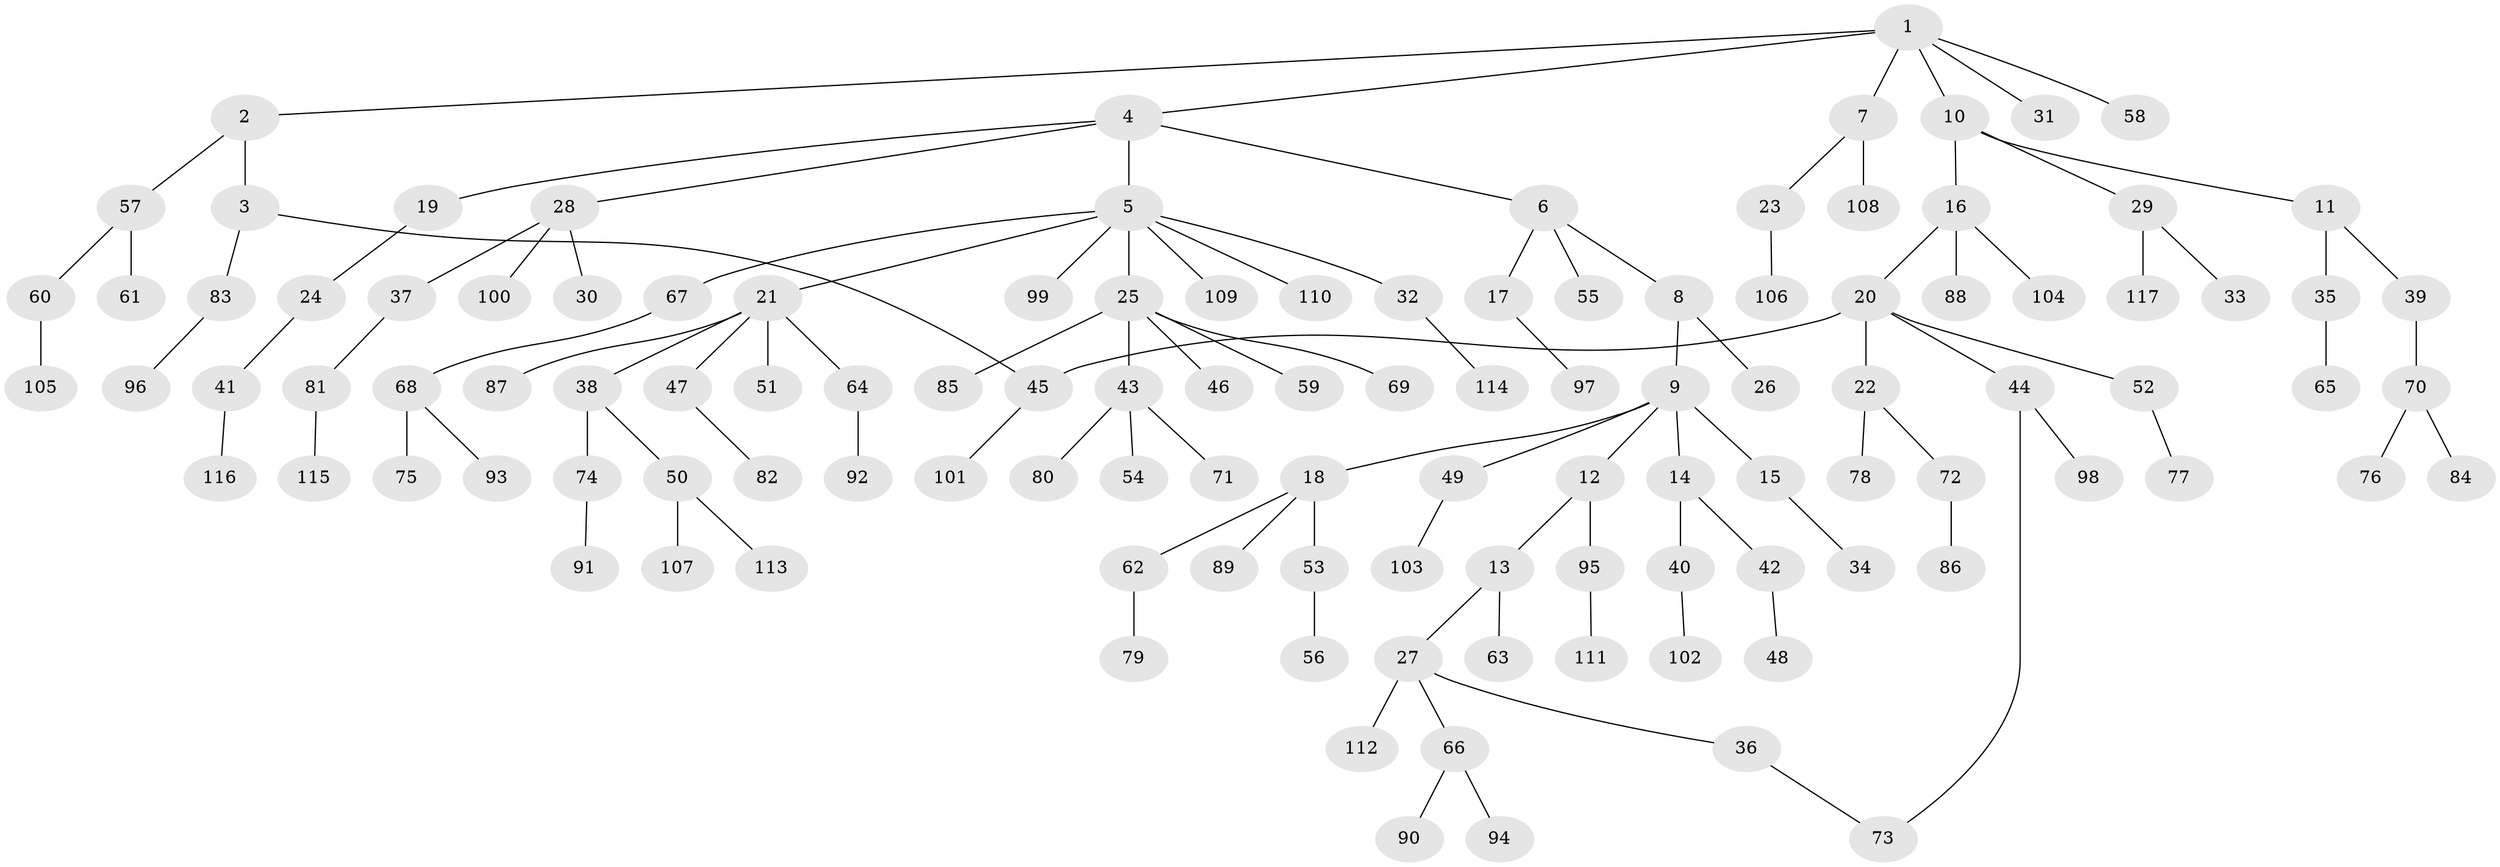 // Generated by graph-tools (version 1.1) at 2025/13/03/09/25 04:13:19]
// undirected, 117 vertices, 118 edges
graph export_dot {
graph [start="1"]
  node [color=gray90,style=filled];
  1;
  2;
  3;
  4;
  5;
  6;
  7;
  8;
  9;
  10;
  11;
  12;
  13;
  14;
  15;
  16;
  17;
  18;
  19;
  20;
  21;
  22;
  23;
  24;
  25;
  26;
  27;
  28;
  29;
  30;
  31;
  32;
  33;
  34;
  35;
  36;
  37;
  38;
  39;
  40;
  41;
  42;
  43;
  44;
  45;
  46;
  47;
  48;
  49;
  50;
  51;
  52;
  53;
  54;
  55;
  56;
  57;
  58;
  59;
  60;
  61;
  62;
  63;
  64;
  65;
  66;
  67;
  68;
  69;
  70;
  71;
  72;
  73;
  74;
  75;
  76;
  77;
  78;
  79;
  80;
  81;
  82;
  83;
  84;
  85;
  86;
  87;
  88;
  89;
  90;
  91;
  92;
  93;
  94;
  95;
  96;
  97;
  98;
  99;
  100;
  101;
  102;
  103;
  104;
  105;
  106;
  107;
  108;
  109;
  110;
  111;
  112;
  113;
  114;
  115;
  116;
  117;
  1 -- 2;
  1 -- 4;
  1 -- 7;
  1 -- 10;
  1 -- 31;
  1 -- 58;
  2 -- 3;
  2 -- 57;
  3 -- 45;
  3 -- 83;
  4 -- 5;
  4 -- 6;
  4 -- 19;
  4 -- 28;
  5 -- 21;
  5 -- 25;
  5 -- 32;
  5 -- 67;
  5 -- 99;
  5 -- 109;
  5 -- 110;
  6 -- 8;
  6 -- 17;
  6 -- 55;
  7 -- 23;
  7 -- 108;
  8 -- 9;
  8 -- 26;
  9 -- 12;
  9 -- 14;
  9 -- 15;
  9 -- 18;
  9 -- 49;
  10 -- 11;
  10 -- 16;
  10 -- 29;
  11 -- 35;
  11 -- 39;
  12 -- 13;
  12 -- 95;
  13 -- 27;
  13 -- 63;
  14 -- 40;
  14 -- 42;
  15 -- 34;
  16 -- 20;
  16 -- 88;
  16 -- 104;
  17 -- 97;
  18 -- 53;
  18 -- 62;
  18 -- 89;
  19 -- 24;
  20 -- 22;
  20 -- 44;
  20 -- 52;
  20 -- 45;
  21 -- 38;
  21 -- 47;
  21 -- 51;
  21 -- 64;
  21 -- 87;
  22 -- 72;
  22 -- 78;
  23 -- 106;
  24 -- 41;
  25 -- 43;
  25 -- 46;
  25 -- 59;
  25 -- 69;
  25 -- 85;
  27 -- 36;
  27 -- 66;
  27 -- 112;
  28 -- 30;
  28 -- 37;
  28 -- 100;
  29 -- 33;
  29 -- 117;
  32 -- 114;
  35 -- 65;
  36 -- 73;
  37 -- 81;
  38 -- 50;
  38 -- 74;
  39 -- 70;
  40 -- 102;
  41 -- 116;
  42 -- 48;
  43 -- 54;
  43 -- 71;
  43 -- 80;
  44 -- 73;
  44 -- 98;
  45 -- 101;
  47 -- 82;
  49 -- 103;
  50 -- 107;
  50 -- 113;
  52 -- 77;
  53 -- 56;
  57 -- 60;
  57 -- 61;
  60 -- 105;
  62 -- 79;
  64 -- 92;
  66 -- 90;
  66 -- 94;
  67 -- 68;
  68 -- 75;
  68 -- 93;
  70 -- 76;
  70 -- 84;
  72 -- 86;
  74 -- 91;
  81 -- 115;
  83 -- 96;
  95 -- 111;
}
